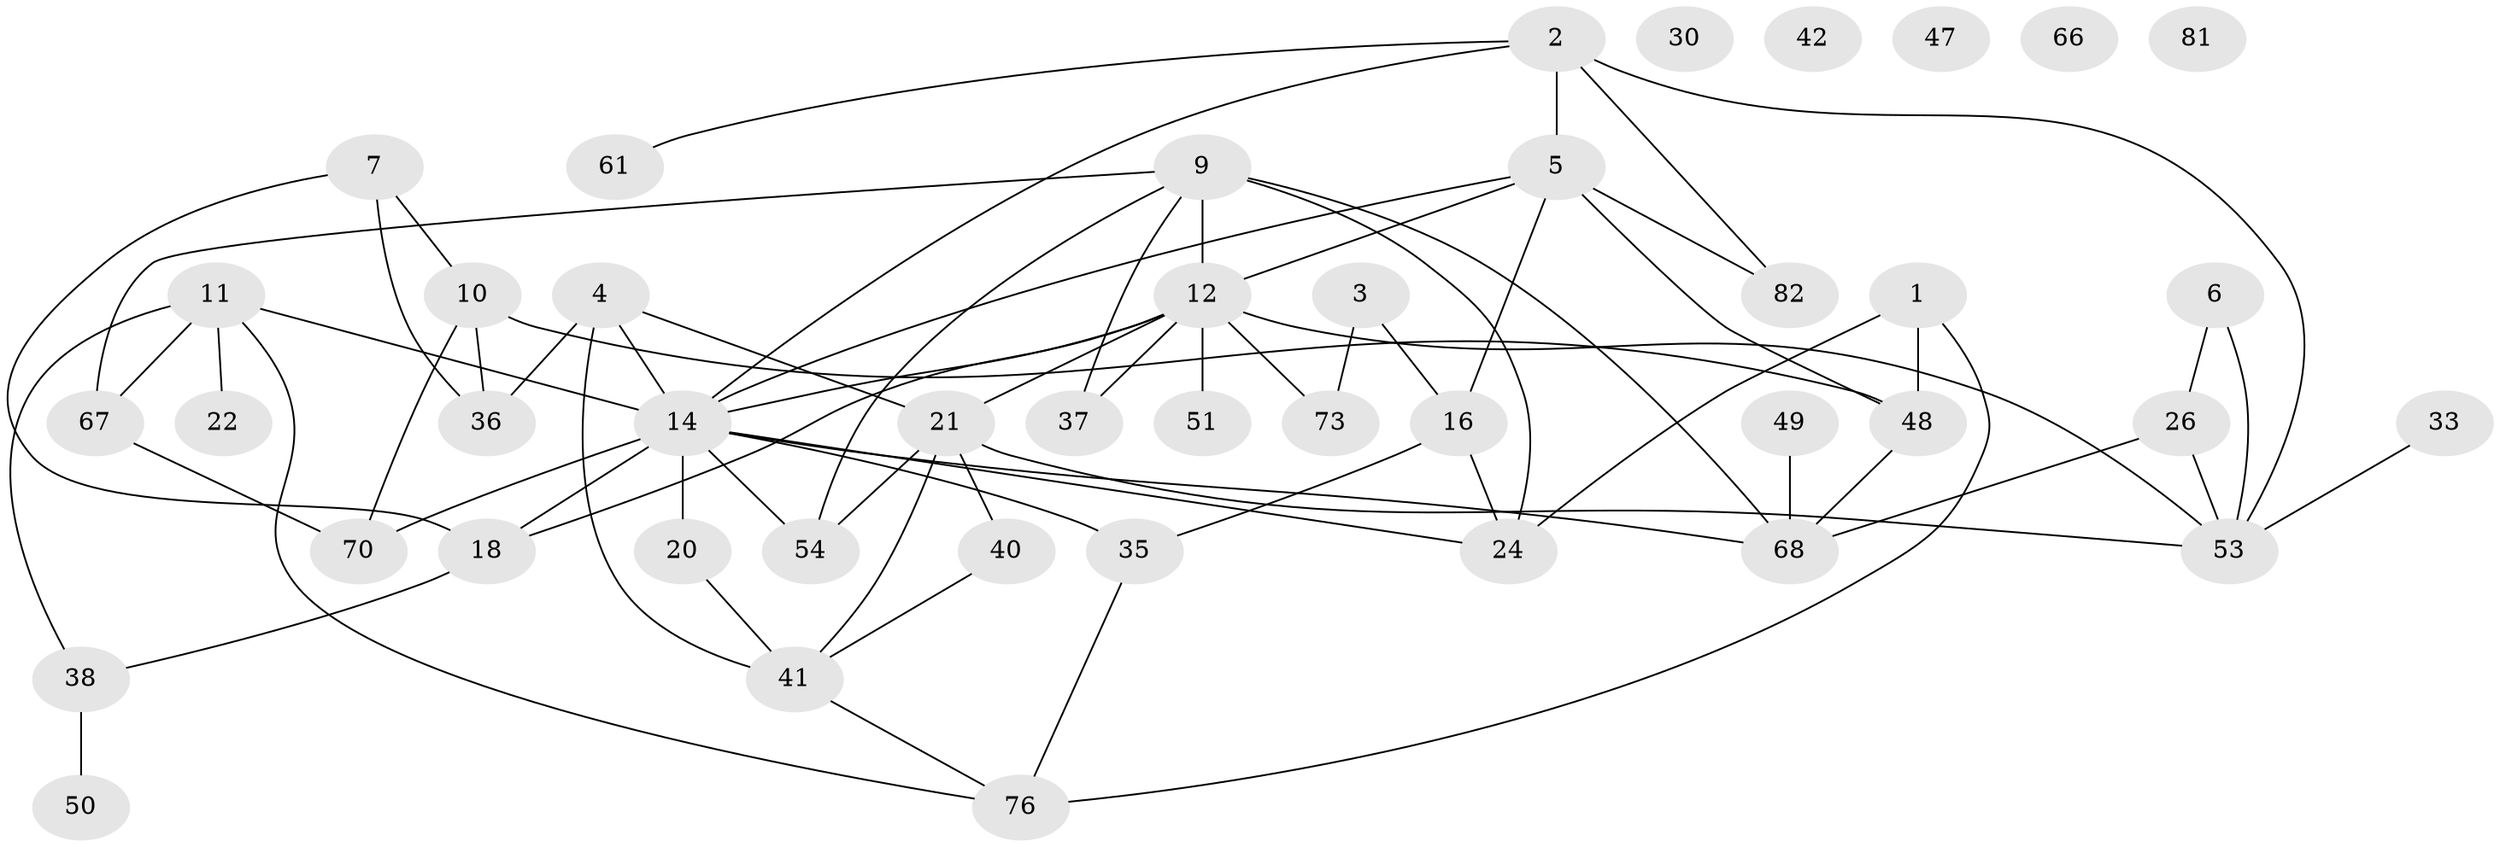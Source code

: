 // original degree distribution, {1: 0.14606741573033707, 2: 0.3146067415730337, 6: 0.056179775280898875, 4: 0.12359550561797752, 3: 0.24719101123595505, 8: 0.011235955056179775, 5: 0.056179775280898875, 0: 0.0449438202247191}
// Generated by graph-tools (version 1.1) at 2025/16/03/04/25 18:16:41]
// undirected, 44 vertices, 70 edges
graph export_dot {
graph [start="1"]
  node [color=gray90,style=filled];
  1 [super="+75"];
  2 [super="+32"];
  3;
  4 [super="+23+59"];
  5 [super="+13+8"];
  6;
  7 [super="+74"];
  9 [super="+69+29+64"];
  10 [super="+19"];
  11 [super="+17+83+52+56"];
  12 [super="+44+46"];
  14 [super="+77+85+45+57+15"];
  16 [super="+25+89"];
  18 [super="+39"];
  20 [super="+58"];
  21 [super="+31+34"];
  22;
  24 [super="+43+72"];
  26 [super="+27"];
  30;
  33;
  35;
  36;
  37;
  38;
  40;
  41 [super="+87+78"];
  42;
  47;
  48 [super="+62"];
  49;
  50 [super="+63"];
  51;
  53 [super="+60"];
  54;
  61;
  66;
  67;
  68;
  70;
  73;
  76;
  81 [super="+86"];
  82;
  1 -- 48;
  1 -- 76;
  1 -- 24;
  2 -- 14;
  2 -- 82;
  2 -- 5;
  2 -- 53;
  2 -- 61;
  3 -- 73;
  3 -- 16;
  4 -- 41 [weight=2];
  4 -- 14;
  4 -- 36;
  4 -- 21;
  5 -- 16;
  5 -- 82;
  5 -- 12;
  5 -- 48;
  5 -- 14;
  6 -- 26;
  6 -- 53;
  7 -- 36;
  7 -- 10;
  7 -- 18;
  9 -- 67;
  9 -- 68;
  9 -- 54;
  9 -- 37;
  9 -- 24;
  9 -- 12 [weight=2];
  10 -- 36;
  10 -- 48;
  10 -- 70;
  11 -- 67 [weight=2];
  11 -- 14;
  11 -- 22;
  11 -- 76;
  11 -- 38;
  12 -- 51 [weight=2];
  12 -- 53;
  12 -- 14 [weight=2];
  12 -- 18;
  12 -- 21;
  12 -- 37;
  12 -- 73;
  14 -- 20;
  14 -- 68;
  14 -- 70;
  14 -- 35;
  14 -- 54;
  14 -- 24;
  14 -- 18;
  16 -- 35;
  16 -- 24;
  18 -- 38;
  20 -- 41;
  21 -- 53;
  21 -- 54;
  21 -- 40;
  21 -- 41;
  26 -- 68;
  26 -- 53;
  33 -- 53;
  35 -- 76;
  38 -- 50;
  40 -- 41;
  41 -- 76;
  48 -- 68;
  49 -- 68;
  67 -- 70;
}
